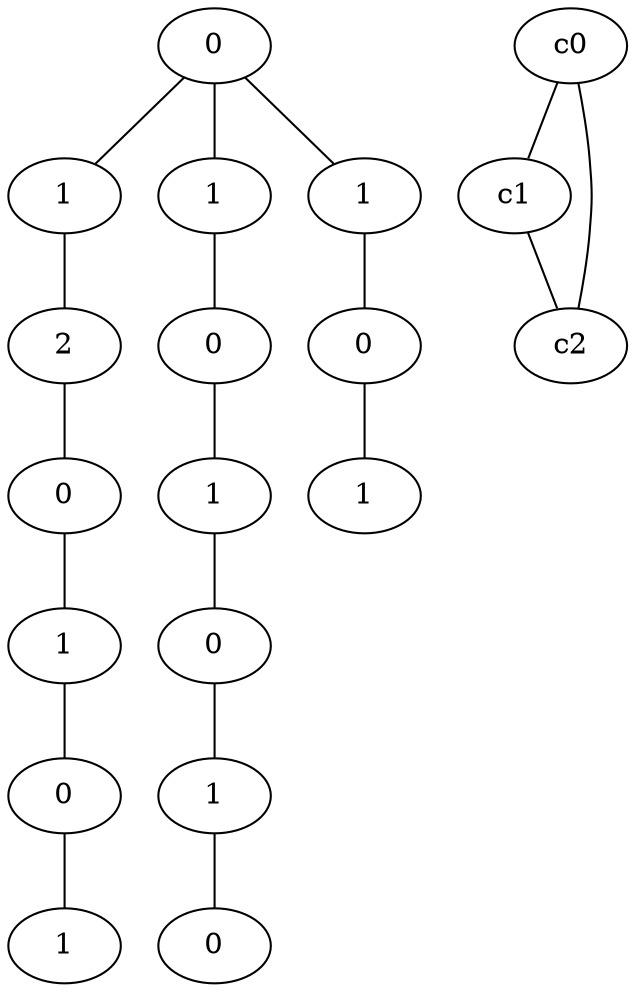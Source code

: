 graph {
a0[label=0];
a1[label=1];
a2[label=2];
a3[label=0];
a4[label=1];
a5[label=0];
a6[label=1];
a7[label=1];
a8[label=0];
a9[label=1];
a10[label=0];
a11[label=1];
a12[label=0];
a13[label=1];
a14[label=0];
a15[label=1];
a0 -- a1;
a0 -- a7;
a0 -- a13;
a1 -- a2;
a2 -- a3;
a3 -- a4;
a4 -- a5;
a5 -- a6;
a7 -- a8;
a8 -- a9;
a9 -- a10;
a10 -- a11;
a11 -- a12;
a13 -- a14;
a14 -- a15;
c0 -- c1;
c0 -- c2;
c1 -- c2;
}
